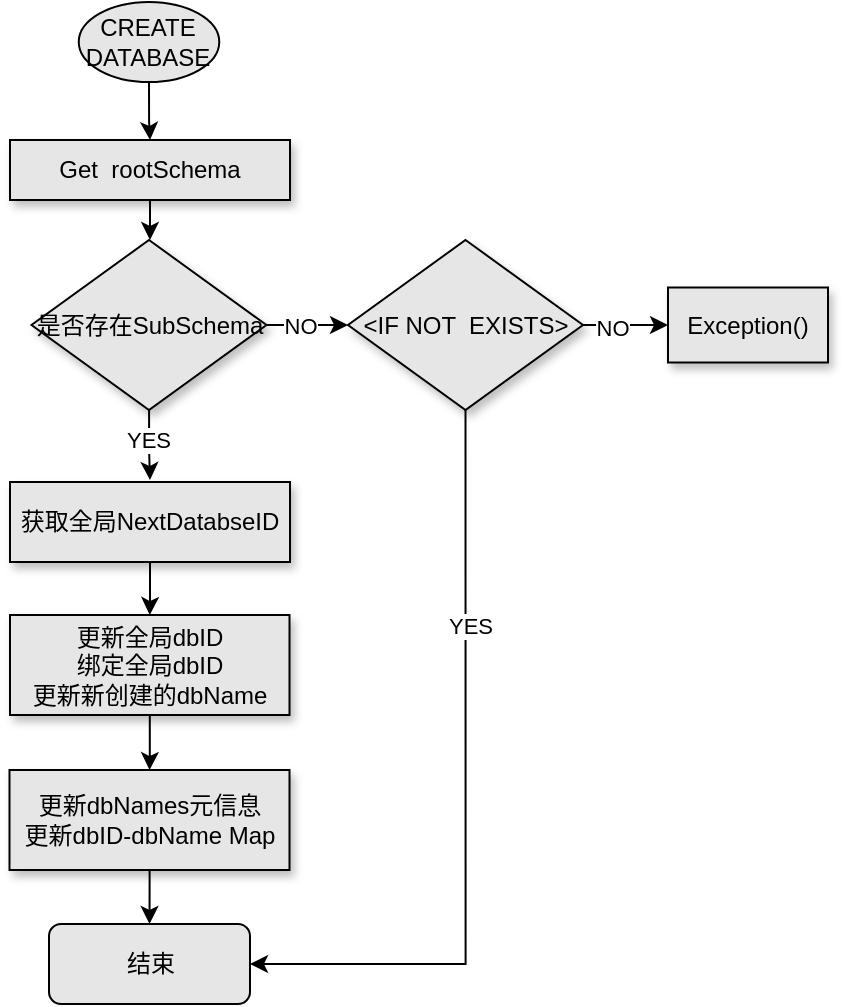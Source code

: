 <mxfile version="17.4.0" type="github">
  <diagram id="J7Ms8tqogRMePtbN5Oq9" name="Page-1">
    <mxGraphModel dx="1242" dy="618" grid="1" gridSize="10" guides="1" tooltips="1" connect="1" arrows="1" fold="1" page="1" pageScale="1" pageWidth="1169" pageHeight="827" math="0" shadow="0">
      <root>
        <mxCell id="0" />
        <mxCell id="1" parent="0" />
        <mxCell id="fIlT44yx9Q6Wjh4T1rCc-5" value="" style="edgeStyle=orthogonalEdgeStyle;rounded=0;orthogonalLoop=1;jettySize=auto;html=1;fillColor=#E6E6E6;" parent="1" source="fIlT44yx9Q6Wjh4T1rCc-3" target="fIlT44yx9Q6Wjh4T1rCc-4" edge="1">
          <mxGeometry relative="1" as="geometry" />
        </mxCell>
        <mxCell id="fIlT44yx9Q6Wjh4T1rCc-3" value="Get&amp;nbsp; rootSchema" style="rounded=0;whiteSpace=wrap;html=1;fillColor=#E6E6E6;shadow=1;" parent="1" vertex="1">
          <mxGeometry x="500" y="132" width="140" height="30" as="geometry" />
        </mxCell>
        <mxCell id="fIlT44yx9Q6Wjh4T1rCc-17" value="" style="edgeStyle=orthogonalEdgeStyle;rounded=0;orthogonalLoop=1;jettySize=auto;html=1;fillColor=#E6E6E6;" parent="1" source="fIlT44yx9Q6Wjh4T1rCc-4" target="fIlT44yx9Q6Wjh4T1rCc-16" edge="1">
          <mxGeometry relative="1" as="geometry" />
        </mxCell>
        <mxCell id="fIlT44yx9Q6Wjh4T1rCc-29" value="NO" style="edgeLabel;html=1;align=center;verticalAlign=middle;resizable=0;points=[];fillColor=#E6E6E6;" parent="fIlT44yx9Q6Wjh4T1rCc-17" vertex="1" connectable="0">
          <mxGeometry x="0.181" relative="1" as="geometry">
            <mxPoint x="-8" as="offset" />
          </mxGeometry>
        </mxCell>
        <mxCell id="fIlT44yx9Q6Wjh4T1rCc-20" value="" style="edgeStyle=orthogonalEdgeStyle;rounded=0;orthogonalLoop=1;jettySize=auto;html=1;fillColor=#E6E6E6;" parent="1" source="fIlT44yx9Q6Wjh4T1rCc-4" edge="1">
          <mxGeometry relative="1" as="geometry">
            <mxPoint x="570" y="302.0" as="targetPoint" />
          </mxGeometry>
        </mxCell>
        <mxCell id="fIlT44yx9Q6Wjh4T1rCc-28" value="YES" style="edgeLabel;html=1;align=center;verticalAlign=middle;resizable=0;points=[];fillColor=#E6E6E6;" parent="fIlT44yx9Q6Wjh4T1rCc-20" vertex="1" connectable="0">
          <mxGeometry x="-0.167" y="-1" relative="1" as="geometry">
            <mxPoint as="offset" />
          </mxGeometry>
        </mxCell>
        <mxCell id="fIlT44yx9Q6Wjh4T1rCc-4" value="是否存在SubSchema" style="rhombus;whiteSpace=wrap;html=1;fillColor=#E6E6E6;rounded=0;shadow=1;" parent="1" vertex="1">
          <mxGeometry x="510.75" y="182" width="117.5" height="85" as="geometry" />
        </mxCell>
        <mxCell id="fIlT44yx9Q6Wjh4T1rCc-13" value="" style="edgeStyle=orthogonalEdgeStyle;rounded=0;orthogonalLoop=1;jettySize=auto;html=1;entryX=0.5;entryY=0;entryDx=0;entryDy=0;fillColor=#E6E6E6;" parent="1" source="fIlT44yx9Q6Wjh4T1rCc-6" target="fIlT44yx9Q6Wjh4T1rCc-8" edge="1">
          <mxGeometry relative="1" as="geometry" />
        </mxCell>
        <mxCell id="fIlT44yx9Q6Wjh4T1rCc-6" value="获取全局NextDatabseID" style="whiteSpace=wrap;html=1;fillColor=#E6E6E6;rounded=0;shadow=1;" parent="1" vertex="1">
          <mxGeometry x="500" y="303" width="140" height="40" as="geometry" />
        </mxCell>
        <mxCell id="fIlT44yx9Q6Wjh4T1rCc-15" value="" style="edgeStyle=orthogonalEdgeStyle;rounded=0;orthogonalLoop=1;jettySize=auto;html=1;fillColor=#E6E6E6;" parent="1" source="fIlT44yx9Q6Wjh4T1rCc-8" target="fIlT44yx9Q6Wjh4T1rCc-9" edge="1">
          <mxGeometry relative="1" as="geometry" />
        </mxCell>
        <mxCell id="fIlT44yx9Q6Wjh4T1rCc-8" value="更新全局dbID&lt;br&gt;绑定全局dbID&lt;br&gt;更新新创建的dbName" style="whiteSpace=wrap;html=1;fillColor=#E6E6E6;rounded=0;shadow=1;" parent="1" vertex="1">
          <mxGeometry x="500" y="369.5" width="139.75" height="50" as="geometry" />
        </mxCell>
        <mxCell id="fIlT44yx9Q6Wjh4T1rCc-21" value="" style="edgeStyle=orthogonalEdgeStyle;rounded=0;orthogonalLoop=1;jettySize=auto;html=1;entryX=0.5;entryY=0;entryDx=0;entryDy=0;fillColor=#E6E6E6;" parent="1" source="fIlT44yx9Q6Wjh4T1rCc-9" target="fIlT44yx9Q6Wjh4T1rCc-19" edge="1">
          <mxGeometry relative="1" as="geometry">
            <mxPoint x="569.75" y="549" as="targetPoint" />
          </mxGeometry>
        </mxCell>
        <mxCell id="fIlT44yx9Q6Wjh4T1rCc-9" value="更新dbNames元信息&lt;br&gt;更新dbID-dbName Map" style="whiteSpace=wrap;html=1;fillColor=#E6E6E6;rounded=0;shadow=1;" parent="1" vertex="1">
          <mxGeometry x="499.75" y="447" width="140" height="50" as="geometry" />
        </mxCell>
        <mxCell id="fIlT44yx9Q6Wjh4T1rCc-10" value="Exception()" style="whiteSpace=wrap;html=1;fillColor=#E6E6E6;rounded=0;shadow=1;" parent="1" vertex="1">
          <mxGeometry x="829" y="205.75" width="80" height="37.5" as="geometry" />
        </mxCell>
        <mxCell id="fIlT44yx9Q6Wjh4T1rCc-18" value="" style="edgeStyle=orthogonalEdgeStyle;rounded=0;orthogonalLoop=1;jettySize=auto;html=1;fillColor=#E6E6E6;" parent="1" source="fIlT44yx9Q6Wjh4T1rCc-16" target="fIlT44yx9Q6Wjh4T1rCc-10" edge="1">
          <mxGeometry relative="1" as="geometry" />
        </mxCell>
        <mxCell id="fIlT44yx9Q6Wjh4T1rCc-31" value="NO" style="edgeLabel;html=1;align=center;verticalAlign=middle;resizable=0;points=[];fillColor=#E6E6E6;" parent="fIlT44yx9Q6Wjh4T1rCc-18" vertex="1" connectable="0">
          <mxGeometry x="-0.321" relative="1" as="geometry">
            <mxPoint y="1" as="offset" />
          </mxGeometry>
        </mxCell>
        <mxCell id="fIlT44yx9Q6Wjh4T1rCc-16" value="&amp;lt;IF NOT &lt;span style=&quot;white-space: pre&quot;&gt; &lt;/span&gt;EXISTS&amp;gt;" style="rhombus;whiteSpace=wrap;html=1;fillColor=#E6E6E6;rounded=0;shadow=1;" parent="1" vertex="1">
          <mxGeometry x="669" y="182" width="117.5" height="85" as="geometry" />
        </mxCell>
        <mxCell id="fIlT44yx9Q6Wjh4T1rCc-19" value="结束" style="rounded=1;whiteSpace=wrap;html=1;fillColor=#E6E6E6;" parent="1" vertex="1">
          <mxGeometry x="519.5" y="524" width="100.5" height="40" as="geometry" />
        </mxCell>
        <mxCell id="fIlT44yx9Q6Wjh4T1rCc-24" value="" style="edgeStyle=orthogonalEdgeStyle;rounded=0;orthogonalLoop=1;jettySize=auto;html=1;fillColor=#E6E6E6;" parent="1" source="fIlT44yx9Q6Wjh4T1rCc-22" target="fIlT44yx9Q6Wjh4T1rCc-3" edge="1">
          <mxGeometry relative="1" as="geometry">
            <mxPoint x="570" y="130" as="targetPoint" />
          </mxGeometry>
        </mxCell>
        <mxCell id="fIlT44yx9Q6Wjh4T1rCc-22" value="CREATE DATABASE" style="ellipse;whiteSpace=wrap;html=1;fillColor=#E6E6E6;" parent="1" vertex="1">
          <mxGeometry x="534.38" y="63" width="70.25" height="40" as="geometry" />
        </mxCell>
        <mxCell id="fIlT44yx9Q6Wjh4T1rCc-25" value="" style="edgeStyle=orthogonalEdgeStyle;rounded=0;orthogonalLoop=1;jettySize=auto;html=1;fontSize=6;exitX=0.5;exitY=1;exitDx=0;exitDy=0;entryX=1;entryY=0.5;entryDx=0;entryDy=0;fillColor=#E6E6E6;" parent="1" source="fIlT44yx9Q6Wjh4T1rCc-16" target="fIlT44yx9Q6Wjh4T1rCc-19" edge="1">
          <mxGeometry relative="1" as="geometry">
            <mxPoint x="625" y="466" as="sourcePoint" />
            <mxPoint x="434.0" y="557" as="targetPoint" />
          </mxGeometry>
        </mxCell>
        <mxCell id="fIlT44yx9Q6Wjh4T1rCc-30" value="YES" style="edgeLabel;html=1;align=center;verticalAlign=middle;resizable=0;points=[];fillColor=#E6E6E6;" parent="fIlT44yx9Q6Wjh4T1rCc-25" vertex="1" connectable="0">
          <mxGeometry x="-0.383" y="2" relative="1" as="geometry">
            <mxPoint y="-11" as="offset" />
          </mxGeometry>
        </mxCell>
      </root>
    </mxGraphModel>
  </diagram>
</mxfile>
